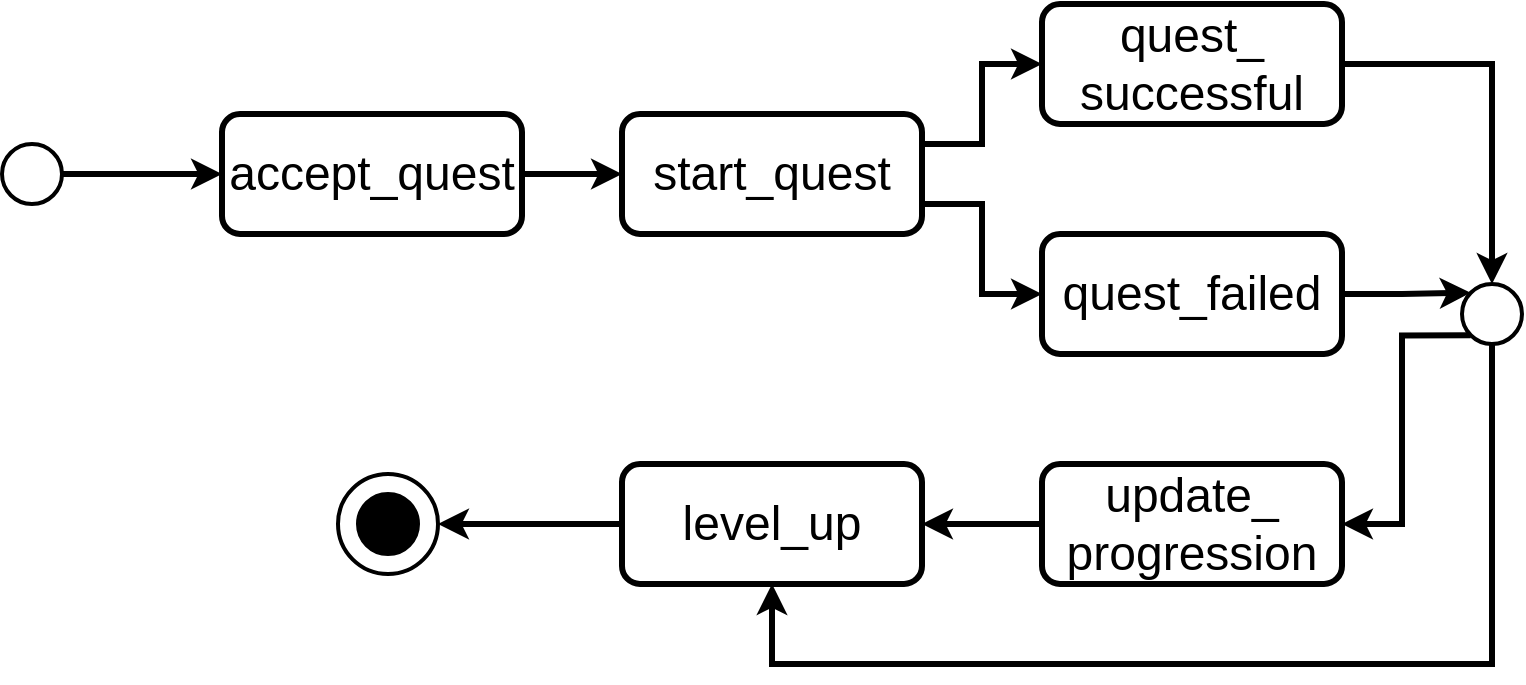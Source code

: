 <mxfile version="17.0.0" type="github">
  <diagram id="UBgTKlXlvOH4Lnb8B4I0" name="Page-1">
    <mxGraphModel dx="870" dy="896" grid="1" gridSize="10" guides="1" tooltips="1" connect="1" arrows="1" fold="1" page="1" pageScale="1" pageWidth="850" pageHeight="1100" math="0" shadow="0">
      <root>
        <mxCell id="0" />
        <mxCell id="1" parent="0" />
        <mxCell id="GTKWjx3uLGloU7RMPnwE-1" style="edgeStyle=orthogonalEdgeStyle;rounded=0;orthogonalLoop=1;jettySize=auto;html=1;exitX=1;exitY=0.5;exitDx=0;exitDy=0;exitPerimeter=0;entryX=0;entryY=0.5;entryDx=0;entryDy=0;strokeWidth=3;" edge="1" parent="1" source="GTKWjx3uLGloU7RMPnwE-2" target="GTKWjx3uLGloU7RMPnwE-5">
          <mxGeometry relative="1" as="geometry" />
        </mxCell>
        <mxCell id="GTKWjx3uLGloU7RMPnwE-2" value="" style="strokeWidth=2;html=1;shape=mxgraph.flowchart.start_2;whiteSpace=wrap;" vertex="1" parent="1">
          <mxGeometry x="42" y="150" width="30" height="30" as="geometry" />
        </mxCell>
        <mxCell id="GTKWjx3uLGloU7RMPnwE-3" value="" style="strokeWidth=2;html=1;shape=mxgraph.flowchart.start_2;whiteSpace=wrap;" vertex="1" parent="1">
          <mxGeometry x="210" y="315" width="50" height="50" as="geometry" />
        </mxCell>
        <mxCell id="GTKWjx3uLGloU7RMPnwE-4" value="" style="strokeWidth=2;html=1;shape=mxgraph.flowchart.start_2;whiteSpace=wrap;fillColor=#000000;" vertex="1" parent="1">
          <mxGeometry x="220" y="325" width="30" height="30" as="geometry" />
        </mxCell>
        <mxCell id="GTKWjx3uLGloU7RMPnwE-7" style="edgeStyle=orthogonalEdgeStyle;rounded=0;orthogonalLoop=1;jettySize=auto;html=1;exitX=1;exitY=0.5;exitDx=0;exitDy=0;entryX=0;entryY=0.5;entryDx=0;entryDy=0;strokeWidth=3;" edge="1" parent="1" source="GTKWjx3uLGloU7RMPnwE-5" target="GTKWjx3uLGloU7RMPnwE-6">
          <mxGeometry relative="1" as="geometry" />
        </mxCell>
        <mxCell id="GTKWjx3uLGloU7RMPnwE-5" value="&lt;div&gt;&lt;font size=&quot;3&quot;&gt;&lt;font style=&quot;font-size: 24px&quot;&gt;accept_quest&lt;/font&gt;&lt;/font&gt;&lt;/div&gt;" style="rounded=1;whiteSpace=wrap;html=1;fillColor=#FFFFFF;strokeWidth=3;" vertex="1" parent="1">
          <mxGeometry x="152" y="135" width="150" height="60" as="geometry" />
        </mxCell>
        <mxCell id="GTKWjx3uLGloU7RMPnwE-10" style="edgeStyle=orthogonalEdgeStyle;rounded=0;orthogonalLoop=1;jettySize=auto;html=1;exitX=1;exitY=0.25;exitDx=0;exitDy=0;entryX=0;entryY=0.5;entryDx=0;entryDy=0;strokeWidth=3;" edge="1" parent="1" source="GTKWjx3uLGloU7RMPnwE-6" target="GTKWjx3uLGloU7RMPnwE-8">
          <mxGeometry relative="1" as="geometry" />
        </mxCell>
        <mxCell id="GTKWjx3uLGloU7RMPnwE-11" style="edgeStyle=orthogonalEdgeStyle;rounded=0;orthogonalLoop=1;jettySize=auto;html=1;exitX=1;exitY=0.75;exitDx=0;exitDy=0;strokeWidth=3;" edge="1" parent="1" source="GTKWjx3uLGloU7RMPnwE-6" target="GTKWjx3uLGloU7RMPnwE-9">
          <mxGeometry relative="1" as="geometry" />
        </mxCell>
        <mxCell id="GTKWjx3uLGloU7RMPnwE-6" value="&lt;div&gt;&lt;font size=&quot;3&quot;&gt;&lt;font style=&quot;font-size: 24px&quot;&gt;start_quest&lt;/font&gt;&lt;/font&gt;&lt;/div&gt;" style="rounded=1;whiteSpace=wrap;html=1;fillColor=#FFFFFF;strokeWidth=3;" vertex="1" parent="1">
          <mxGeometry x="352" y="135" width="150" height="60" as="geometry" />
        </mxCell>
        <mxCell id="GTKWjx3uLGloU7RMPnwE-14" style="edgeStyle=orthogonalEdgeStyle;rounded=0;orthogonalLoop=1;jettySize=auto;html=1;exitX=1;exitY=0.5;exitDx=0;exitDy=0;entryX=0.5;entryY=0;entryDx=0;entryDy=0;entryPerimeter=0;strokeWidth=3;" edge="1" parent="1" source="GTKWjx3uLGloU7RMPnwE-8" target="GTKWjx3uLGloU7RMPnwE-12">
          <mxGeometry relative="1" as="geometry" />
        </mxCell>
        <mxCell id="GTKWjx3uLGloU7RMPnwE-8" value="&lt;div&gt;&lt;font size=&quot;3&quot;&gt;&lt;font style=&quot;font-size: 24px&quot;&gt;quest_&lt;/font&gt;&lt;/font&gt;&lt;/div&gt;&lt;div&gt;&lt;font size=&quot;3&quot;&gt;&lt;font style=&quot;font-size: 24px&quot;&gt;successful&lt;/font&gt;&lt;/font&gt;&lt;/div&gt;" style="rounded=1;whiteSpace=wrap;html=1;fillColor=#FFFFFF;strokeWidth=3;" vertex="1" parent="1">
          <mxGeometry x="562" y="80" width="150" height="60" as="geometry" />
        </mxCell>
        <mxCell id="GTKWjx3uLGloU7RMPnwE-13" style="edgeStyle=orthogonalEdgeStyle;rounded=0;orthogonalLoop=1;jettySize=auto;html=1;exitX=1;exitY=0.5;exitDx=0;exitDy=0;entryX=0.145;entryY=0.145;entryDx=0;entryDy=0;entryPerimeter=0;strokeWidth=3;" edge="1" parent="1" source="GTKWjx3uLGloU7RMPnwE-9" target="GTKWjx3uLGloU7RMPnwE-12">
          <mxGeometry relative="1" as="geometry" />
        </mxCell>
        <mxCell id="GTKWjx3uLGloU7RMPnwE-9" value="&lt;div&gt;&lt;font size=&quot;3&quot;&gt;&lt;font style=&quot;font-size: 24px&quot;&gt;quest_failed&lt;/font&gt;&lt;/font&gt;&lt;/div&gt;" style="rounded=1;whiteSpace=wrap;html=1;fillColor=#FFFFFF;strokeWidth=3;" vertex="1" parent="1">
          <mxGeometry x="562" y="195" width="150" height="60" as="geometry" />
        </mxCell>
        <mxCell id="GTKWjx3uLGloU7RMPnwE-16" style="edgeStyle=orthogonalEdgeStyle;rounded=0;orthogonalLoop=1;jettySize=auto;html=1;exitX=0.145;exitY=0.855;exitDx=0;exitDy=0;exitPerimeter=0;entryX=1;entryY=0.5;entryDx=0;entryDy=0;strokeWidth=3;" edge="1" parent="1" source="GTKWjx3uLGloU7RMPnwE-12" target="GTKWjx3uLGloU7RMPnwE-15">
          <mxGeometry relative="1" as="geometry" />
        </mxCell>
        <mxCell id="GTKWjx3uLGloU7RMPnwE-19" style="edgeStyle=orthogonalEdgeStyle;rounded=0;orthogonalLoop=1;jettySize=auto;html=1;exitX=0.5;exitY=1;exitDx=0;exitDy=0;exitPerimeter=0;entryX=0.5;entryY=1;entryDx=0;entryDy=0;strokeWidth=3;" edge="1" parent="1" source="GTKWjx3uLGloU7RMPnwE-12" target="GTKWjx3uLGloU7RMPnwE-17">
          <mxGeometry relative="1" as="geometry">
            <Array as="points">
              <mxPoint x="787" y="410" />
              <mxPoint x="427" y="410" />
            </Array>
          </mxGeometry>
        </mxCell>
        <mxCell id="GTKWjx3uLGloU7RMPnwE-12" value="" style="strokeWidth=2;html=1;shape=mxgraph.flowchart.start_2;whiteSpace=wrap;" vertex="1" parent="1">
          <mxGeometry x="772" y="220" width="30" height="30" as="geometry" />
        </mxCell>
        <mxCell id="GTKWjx3uLGloU7RMPnwE-18" style="edgeStyle=orthogonalEdgeStyle;rounded=0;orthogonalLoop=1;jettySize=auto;html=1;exitX=0;exitY=0.5;exitDx=0;exitDy=0;entryX=1;entryY=0.5;entryDx=0;entryDy=0;strokeWidth=3;" edge="1" parent="1" source="GTKWjx3uLGloU7RMPnwE-15" target="GTKWjx3uLGloU7RMPnwE-17">
          <mxGeometry relative="1" as="geometry" />
        </mxCell>
        <mxCell id="GTKWjx3uLGloU7RMPnwE-15" value="&lt;div&gt;&lt;font size=&quot;3&quot;&gt;&lt;font style=&quot;font-size: 24px&quot;&gt;update_&lt;/font&gt;&lt;/font&gt;&lt;/div&gt;&lt;div&gt;&lt;font size=&quot;3&quot;&gt;&lt;font style=&quot;font-size: 24px&quot;&gt;progression&lt;/font&gt;&lt;/font&gt;&lt;/div&gt;" style="rounded=1;whiteSpace=wrap;html=1;fillColor=#FFFFFF;strokeWidth=3;" vertex="1" parent="1">
          <mxGeometry x="562" y="310" width="150" height="60" as="geometry" />
        </mxCell>
        <mxCell id="GTKWjx3uLGloU7RMPnwE-20" style="edgeStyle=orthogonalEdgeStyle;rounded=0;orthogonalLoop=1;jettySize=auto;html=1;exitX=0;exitY=0.5;exitDx=0;exitDy=0;entryX=1;entryY=0.5;entryDx=0;entryDy=0;entryPerimeter=0;strokeWidth=3;" edge="1" parent="1" source="GTKWjx3uLGloU7RMPnwE-17" target="GTKWjx3uLGloU7RMPnwE-3">
          <mxGeometry relative="1" as="geometry" />
        </mxCell>
        <mxCell id="GTKWjx3uLGloU7RMPnwE-17" value="&lt;div&gt;&lt;font size=&quot;3&quot;&gt;&lt;font style=&quot;font-size: 24px&quot;&gt;level_up&lt;/font&gt;&lt;/font&gt;&lt;/div&gt;" style="rounded=1;whiteSpace=wrap;html=1;fillColor=#FFFFFF;strokeWidth=3;" vertex="1" parent="1">
          <mxGeometry x="352" y="310" width="150" height="60" as="geometry" />
        </mxCell>
      </root>
    </mxGraphModel>
  </diagram>
</mxfile>
